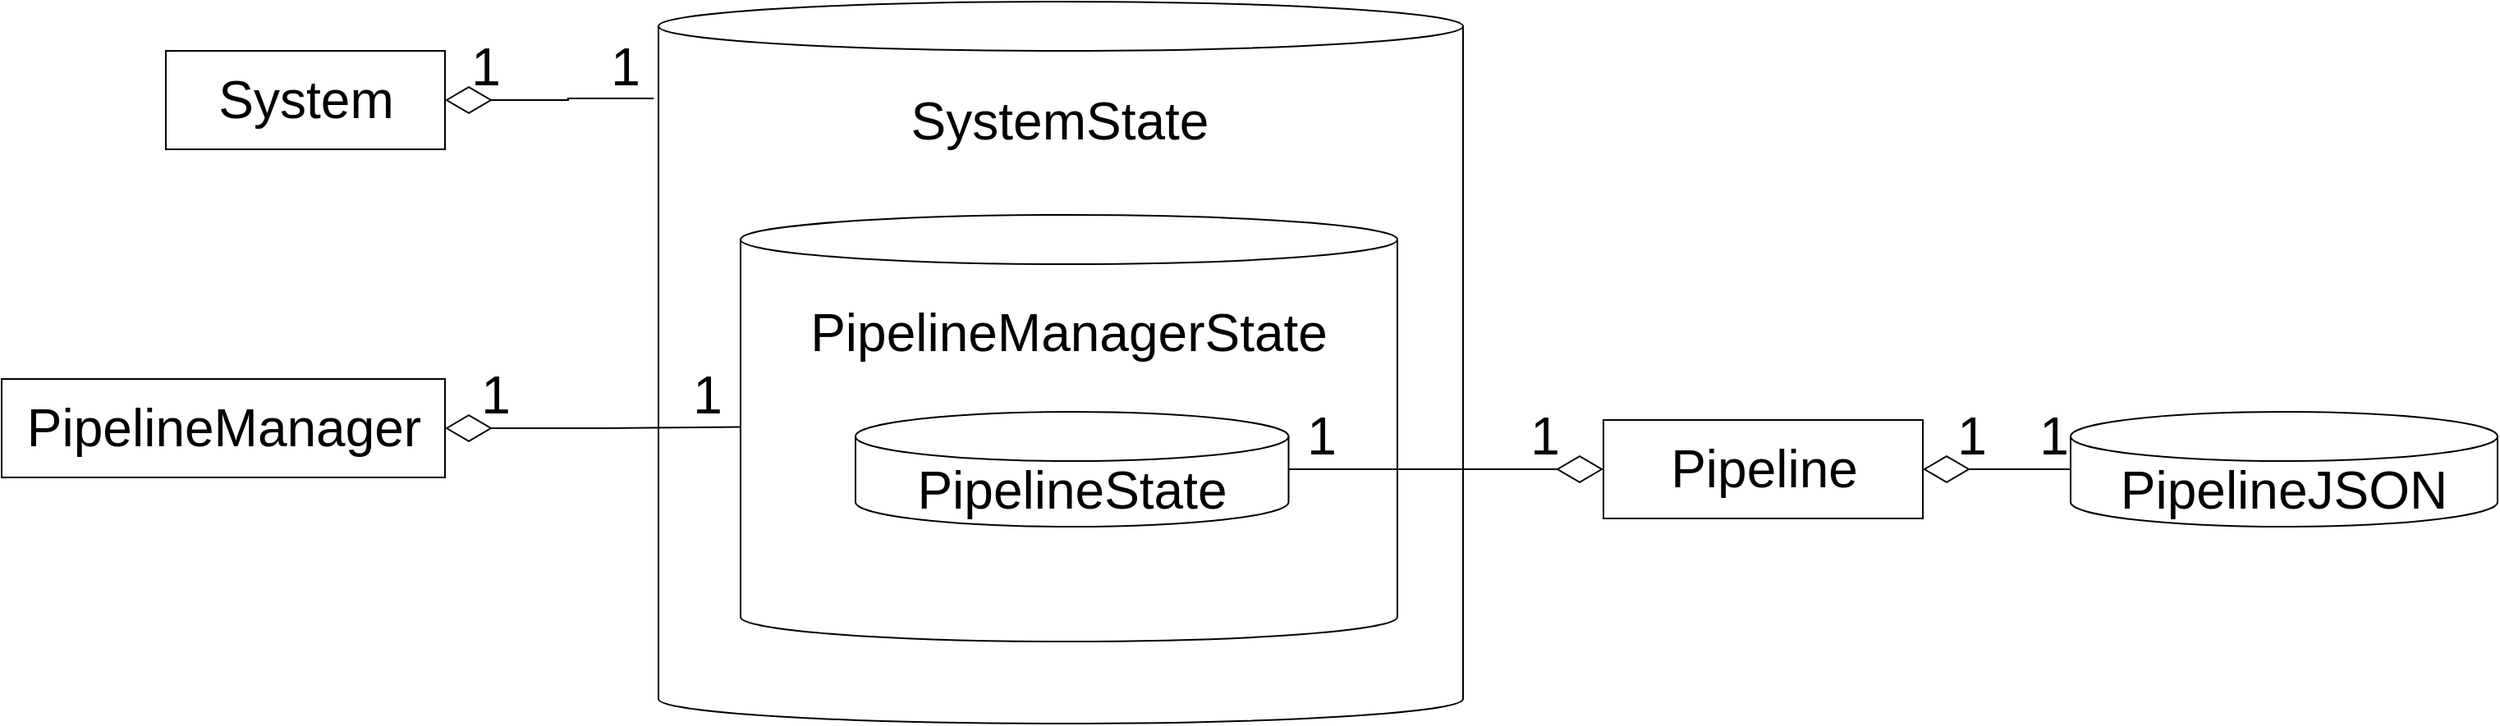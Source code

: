 <mxfile version="14.6.13" type="device"><diagram id="rXoGASS6hCXzm_W4z9I_" name="第 1 页"><mxGraphModel dx="1843" dy="1420" grid="1" gridSize="10" guides="1" tooltips="1" connect="1" arrows="1" fold="1" page="1" pageScale="1" pageWidth="827" pageHeight="1169" math="0" shadow="0"><root><mxCell id="0"/><mxCell id="1" parent="0"/><mxCell id="m8j5U2-alCeB41hXf67d-1" value="" style="shape=cylinder3;whiteSpace=wrap;html=1;boundedLbl=1;backgroundOutline=1;size=15;" vertex="1" parent="1"><mxGeometry x="500" y="460" width="490" height="440" as="geometry"/></mxCell><mxCell id="m8j5U2-alCeB41hXf67d-2" value="" style="shape=cylinder3;whiteSpace=wrap;html=1;boundedLbl=1;backgroundOutline=1;size=15;" vertex="1" parent="1"><mxGeometry x="550" y="590" width="400" height="260" as="geometry"/></mxCell><mxCell id="m8j5U2-alCeB41hXf67d-3" style="edgeStyle=orthogonalEdgeStyle;rounded=0;orthogonalLoop=1;jettySize=auto;html=1;entryX=-0.006;entryY=0.134;entryDx=0;entryDy=0;entryPerimeter=0;startArrow=diamondThin;startFill=0;endArrow=none;endFill=0;startSize=26;endSize=26;" edge="1" parent="1" source="m8j5U2-alCeB41hXf67d-4" target="m8j5U2-alCeB41hXf67d-1"><mxGeometry relative="1" as="geometry"/></mxCell><mxCell id="m8j5U2-alCeB41hXf67d-4" value="System" style="html=1;fontSize=32;" vertex="1" parent="1"><mxGeometry x="200" y="490.0" width="170" height="60" as="geometry"/></mxCell><mxCell id="m8j5U2-alCeB41hXf67d-5" style="edgeStyle=orthogonalEdgeStyle;rounded=0;orthogonalLoop=1;jettySize=auto;html=1;entryX=0;entryY=0;entryDx=0;entryDy=129.285;entryPerimeter=0;startArrow=diamondThin;startFill=0;endArrow=none;endFill=0;startSize=26;endSize=26;" edge="1" parent="1" source="m8j5U2-alCeB41hXf67d-6" target="m8j5U2-alCeB41hXf67d-2"><mxGeometry relative="1" as="geometry"/></mxCell><mxCell id="m8j5U2-alCeB41hXf67d-6" value="PipelineManager" style="html=1;fontSize=32;" vertex="1" parent="1"><mxGeometry x="100" y="690" width="270" height="60" as="geometry"/></mxCell><mxCell id="m8j5U2-alCeB41hXf67d-7" style="edgeStyle=orthogonalEdgeStyle;rounded=0;orthogonalLoop=1;jettySize=auto;html=1;endSize=26;startSize=26;startArrow=diamondThin;startFill=0;endArrow=none;endFill=0;" edge="1" parent="1" source="m8j5U2-alCeB41hXf67d-9" target="m8j5U2-alCeB41hXf67d-10"><mxGeometry relative="1" as="geometry"/></mxCell><mxCell id="m8j5U2-alCeB41hXf67d-8" style="edgeStyle=orthogonalEdgeStyle;rounded=0;orthogonalLoop=1;jettySize=auto;html=1;startArrow=diamondThin;startFill=0;endArrow=none;endFill=0;startSize=26;endSize=26;" edge="1" parent="1" source="m8j5U2-alCeB41hXf67d-9" target="m8j5U2-alCeB41hXf67d-11"><mxGeometry relative="1" as="geometry"/></mxCell><mxCell id="m8j5U2-alCeB41hXf67d-9" value="Pipeline" style="html=1;fontSize=32;" vertex="1" parent="1"><mxGeometry x="1075.5" y="715" width="194.5" height="60" as="geometry"/></mxCell><mxCell id="m8j5U2-alCeB41hXf67d-10" value="&lt;span style=&quot;font-size: 32px&quot;&gt;PipelineState&lt;/span&gt;" style="shape=cylinder3;whiteSpace=wrap;html=1;boundedLbl=1;backgroundOutline=1;size=15;" vertex="1" parent="1"><mxGeometry x="620" y="710" width="263.75" height="70" as="geometry"/></mxCell><mxCell id="m8j5U2-alCeB41hXf67d-11" value="&lt;span style=&quot;font-size: 32px&quot;&gt;PipelineJSON&lt;/span&gt;" style="shape=cylinder3;whiteSpace=wrap;html=1;boundedLbl=1;backgroundOutline=1;size=15;" vertex="1" parent="1"><mxGeometry x="1360" y="710" width="260" height="70" as="geometry"/></mxCell><mxCell id="m8j5U2-alCeB41hXf67d-20" value="&lt;font style=&quot;font-size: 32px&quot;&gt;SystemState&lt;/font&gt;" style="text;html=1;strokeColor=none;fillColor=none;align=center;verticalAlign=middle;whiteSpace=wrap;rounded=0;" vertex="1" parent="1"><mxGeometry x="717.273" y="509.996" width="55.455" height="45.918" as="geometry"/></mxCell><mxCell id="m8j5U2-alCeB41hXf67d-21" value="&lt;font style=&quot;font-size: 32px&quot;&gt;PipelineManagerState&lt;/font&gt;" style="text;html=1;strokeColor=none;fillColor=none;align=center;verticalAlign=middle;whiteSpace=wrap;rounded=0;" vertex="1" parent="1"><mxGeometry x="721.902" y="640.001" width="56.19" height="43.537" as="geometry"/></mxCell><mxCell id="m8j5U2-alCeB41hXf67d-24" value="&lt;font style=&quot;font-size: 32px&quot;&gt;1&lt;/font&gt;" style="text;html=1;strokeColor=none;fillColor=none;align=center;verticalAlign=middle;whiteSpace=wrap;rounded=0;" vertex="1" parent="1"><mxGeometry x="883.75" y="715" width="40" height="20" as="geometry"/></mxCell><mxCell id="m8j5U2-alCeB41hXf67d-95" value="&lt;font style=&quot;font-size: 32px&quot;&gt;1&lt;/font&gt;" style="text;html=1;strokeColor=none;fillColor=none;align=center;verticalAlign=middle;whiteSpace=wrap;rounded=0;" vertex="1" parent="1"><mxGeometry x="1020.0" y="715" width="40" height="20" as="geometry"/></mxCell><mxCell id="m8j5U2-alCeB41hXf67d-96" value="&lt;font style=&quot;font-size: 32px&quot;&gt;1&lt;/font&gt;" style="text;html=1;strokeColor=none;fillColor=none;align=center;verticalAlign=middle;whiteSpace=wrap;rounded=0;" vertex="1" parent="1"><mxGeometry x="1280.0" y="715" width="40" height="20" as="geometry"/></mxCell><mxCell id="m8j5U2-alCeB41hXf67d-97" value="&lt;font style=&quot;font-size: 32px&quot;&gt;1&lt;/font&gt;" style="text;html=1;strokeColor=none;fillColor=none;align=center;verticalAlign=middle;whiteSpace=wrap;rounded=0;" vertex="1" parent="1"><mxGeometry x="1330.0" y="715" width="40" height="20" as="geometry"/></mxCell><mxCell id="m8j5U2-alCeB41hXf67d-98" value="&lt;font style=&quot;font-size: 32px&quot;&gt;1&lt;/font&gt;" style="text;html=1;strokeColor=none;fillColor=none;align=center;verticalAlign=middle;whiteSpace=wrap;rounded=0;" vertex="1" parent="1"><mxGeometry x="375.0" y="490" width="40" height="20" as="geometry"/></mxCell><mxCell id="m8j5U2-alCeB41hXf67d-99" value="&lt;font style=&quot;font-size: 32px&quot;&gt;1&lt;/font&gt;" style="text;html=1;strokeColor=none;fillColor=none;align=center;verticalAlign=middle;whiteSpace=wrap;rounded=0;" vertex="1" parent="1"><mxGeometry x="460.0" y="490" width="40" height="20" as="geometry"/></mxCell><mxCell id="m8j5U2-alCeB41hXf67d-100" value="&lt;font style=&quot;font-size: 32px&quot;&gt;1&lt;/font&gt;" style="text;html=1;strokeColor=none;fillColor=none;align=center;verticalAlign=middle;whiteSpace=wrap;rounded=0;" vertex="1" parent="1"><mxGeometry x="381.0" y="690" width="40" height="20" as="geometry"/></mxCell><mxCell id="m8j5U2-alCeB41hXf67d-101" value="&lt;font style=&quot;font-size: 32px&quot;&gt;1&lt;/font&gt;" style="text;html=1;strokeColor=none;fillColor=none;align=center;verticalAlign=middle;whiteSpace=wrap;rounded=0;" vertex="1" parent="1"><mxGeometry x="510.0" y="690" width="40" height="20" as="geometry"/></mxCell></root></mxGraphModel></diagram></mxfile>